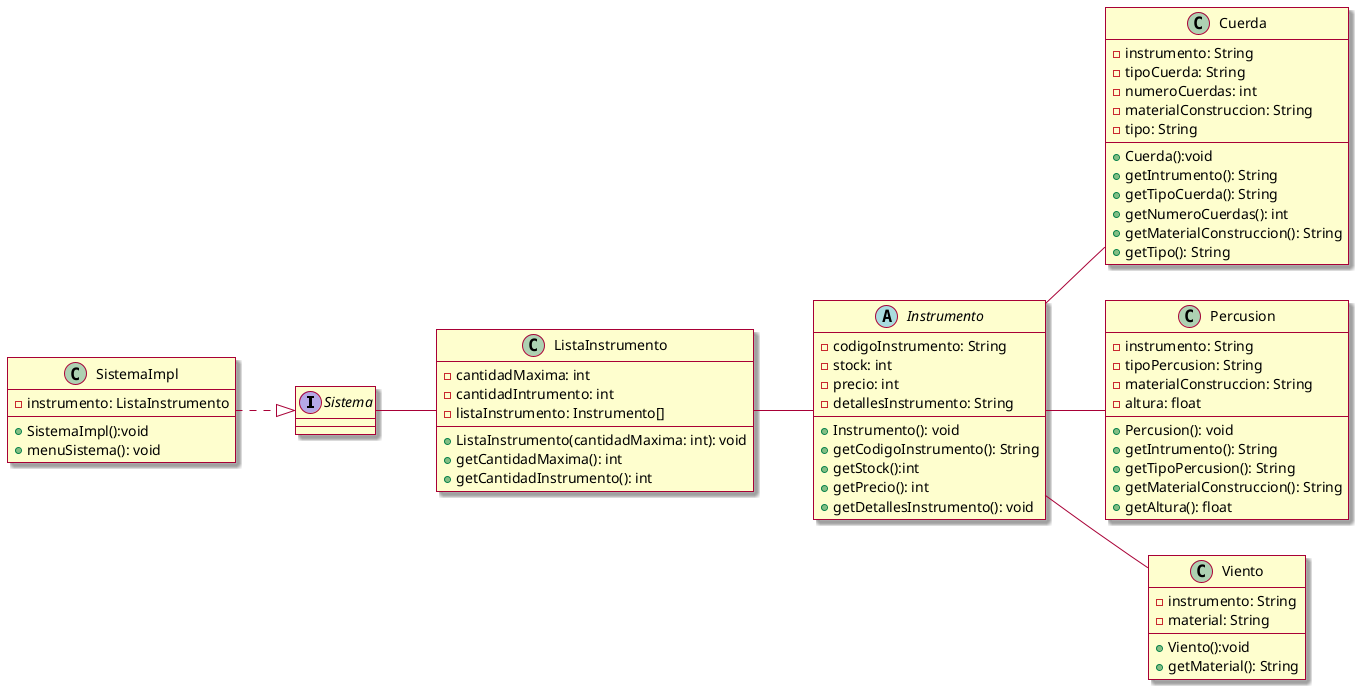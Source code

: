 @startuml
left to right direction
skin rose
interface Sistema {

}

class SistemaImpl{
    - instrumento: ListaInstrumento
    + SistemaImpl():void
    + menuSistema(): void

}
class ListaInstrumento {
    - cantidadMaxima: int
    - cantidadIntrumento: int
    - listaInstrumento: Instrumento[]
    + ListaInstrumento(cantidadMaxima: int): void
    + getCantidadMaxima(): int
    + getCantidadInstrumento(): int
}
abstract Instrumento {
    - codigoInstrumento: String
    - stock: int
    - precio: int
    - detallesInstrumento: String
    + Instrumento(): void
    + getCodigoInstrumento(): String
    + getStock():int
    + getPrecio(): int
    + getDetallesInstrumento(): void
}

class Cuerda {
    - instrumento: String
    - tipoCuerda: String
    - numeroCuerdas: int
    - materialConstruccion: String
    - tipo: String
    + Cuerda():void
    + getIntrumento(): String
    + getTipoCuerda(): String
    + getNumeroCuerdas(): int
    + getMaterialConstruccion(): String
    + getTipo(): String
}
class Percusion {
    - instrumento: String
    - tipoPercusion: String
    - materialConstruccion: String
    - altura: float
    + Percusion(): void
    + getIntrumento(): String
    + getTipoPercusion(): String
    + getMaterialConstruccion(): String
    + getAltura(): float
}

class Viento {
    - instrumento: String
    - material: String
    + Viento():void
    + getMaterial(): String
}


ListaInstrumento -- Instrumento
Instrumento -- Cuerda
Instrumento -- Viento
Instrumento -- Percusion
Sistema -- ListaInstrumento
SistemaImpl ..|> Sistema


@enduml